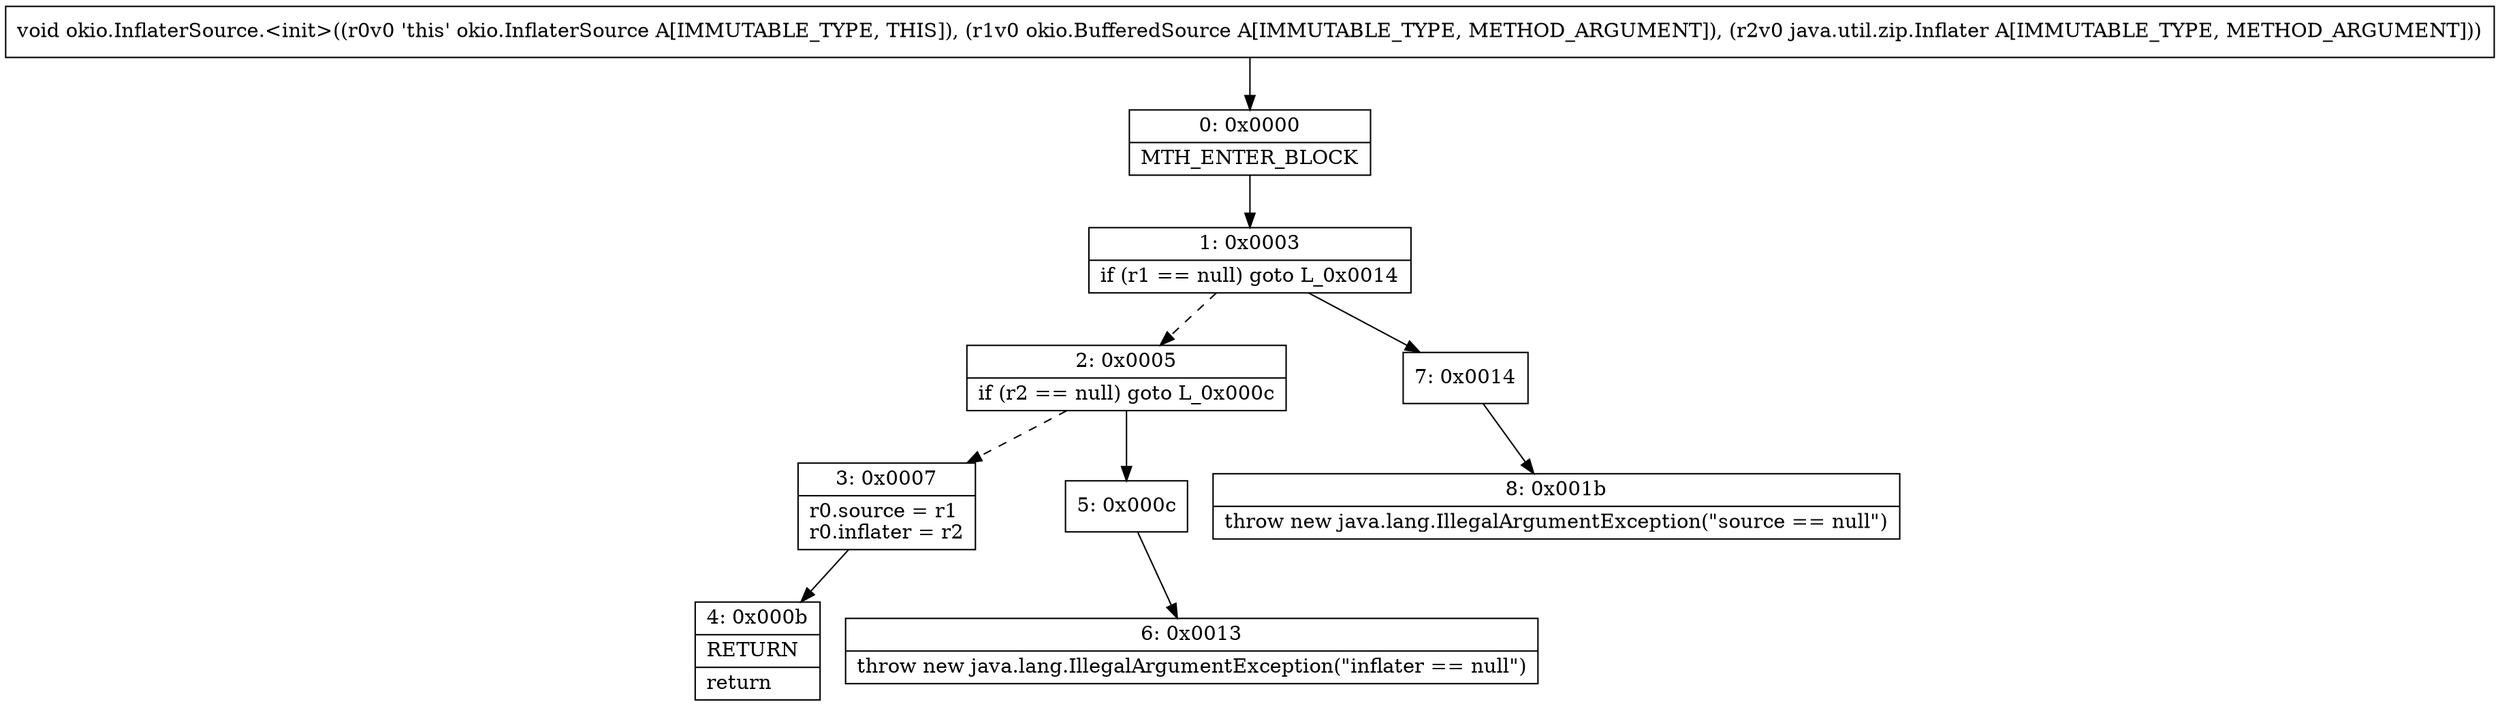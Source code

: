 digraph "CFG forokio.InflaterSource.\<init\>(Lokio\/BufferedSource;Ljava\/util\/zip\/Inflater;)V" {
Node_0 [shape=record,label="{0\:\ 0x0000|MTH_ENTER_BLOCK\l}"];
Node_1 [shape=record,label="{1\:\ 0x0003|if (r1 == null) goto L_0x0014\l}"];
Node_2 [shape=record,label="{2\:\ 0x0005|if (r2 == null) goto L_0x000c\l}"];
Node_3 [shape=record,label="{3\:\ 0x0007|r0.source = r1\lr0.inflater = r2\l}"];
Node_4 [shape=record,label="{4\:\ 0x000b|RETURN\l|return\l}"];
Node_5 [shape=record,label="{5\:\ 0x000c}"];
Node_6 [shape=record,label="{6\:\ 0x0013|throw new java.lang.IllegalArgumentException(\"inflater == null\")\l}"];
Node_7 [shape=record,label="{7\:\ 0x0014}"];
Node_8 [shape=record,label="{8\:\ 0x001b|throw new java.lang.IllegalArgumentException(\"source == null\")\l}"];
MethodNode[shape=record,label="{void okio.InflaterSource.\<init\>((r0v0 'this' okio.InflaterSource A[IMMUTABLE_TYPE, THIS]), (r1v0 okio.BufferedSource A[IMMUTABLE_TYPE, METHOD_ARGUMENT]), (r2v0 java.util.zip.Inflater A[IMMUTABLE_TYPE, METHOD_ARGUMENT])) }"];
MethodNode -> Node_0;
Node_0 -> Node_1;
Node_1 -> Node_2[style=dashed];
Node_1 -> Node_7;
Node_2 -> Node_3[style=dashed];
Node_2 -> Node_5;
Node_3 -> Node_4;
Node_5 -> Node_6;
Node_7 -> Node_8;
}

